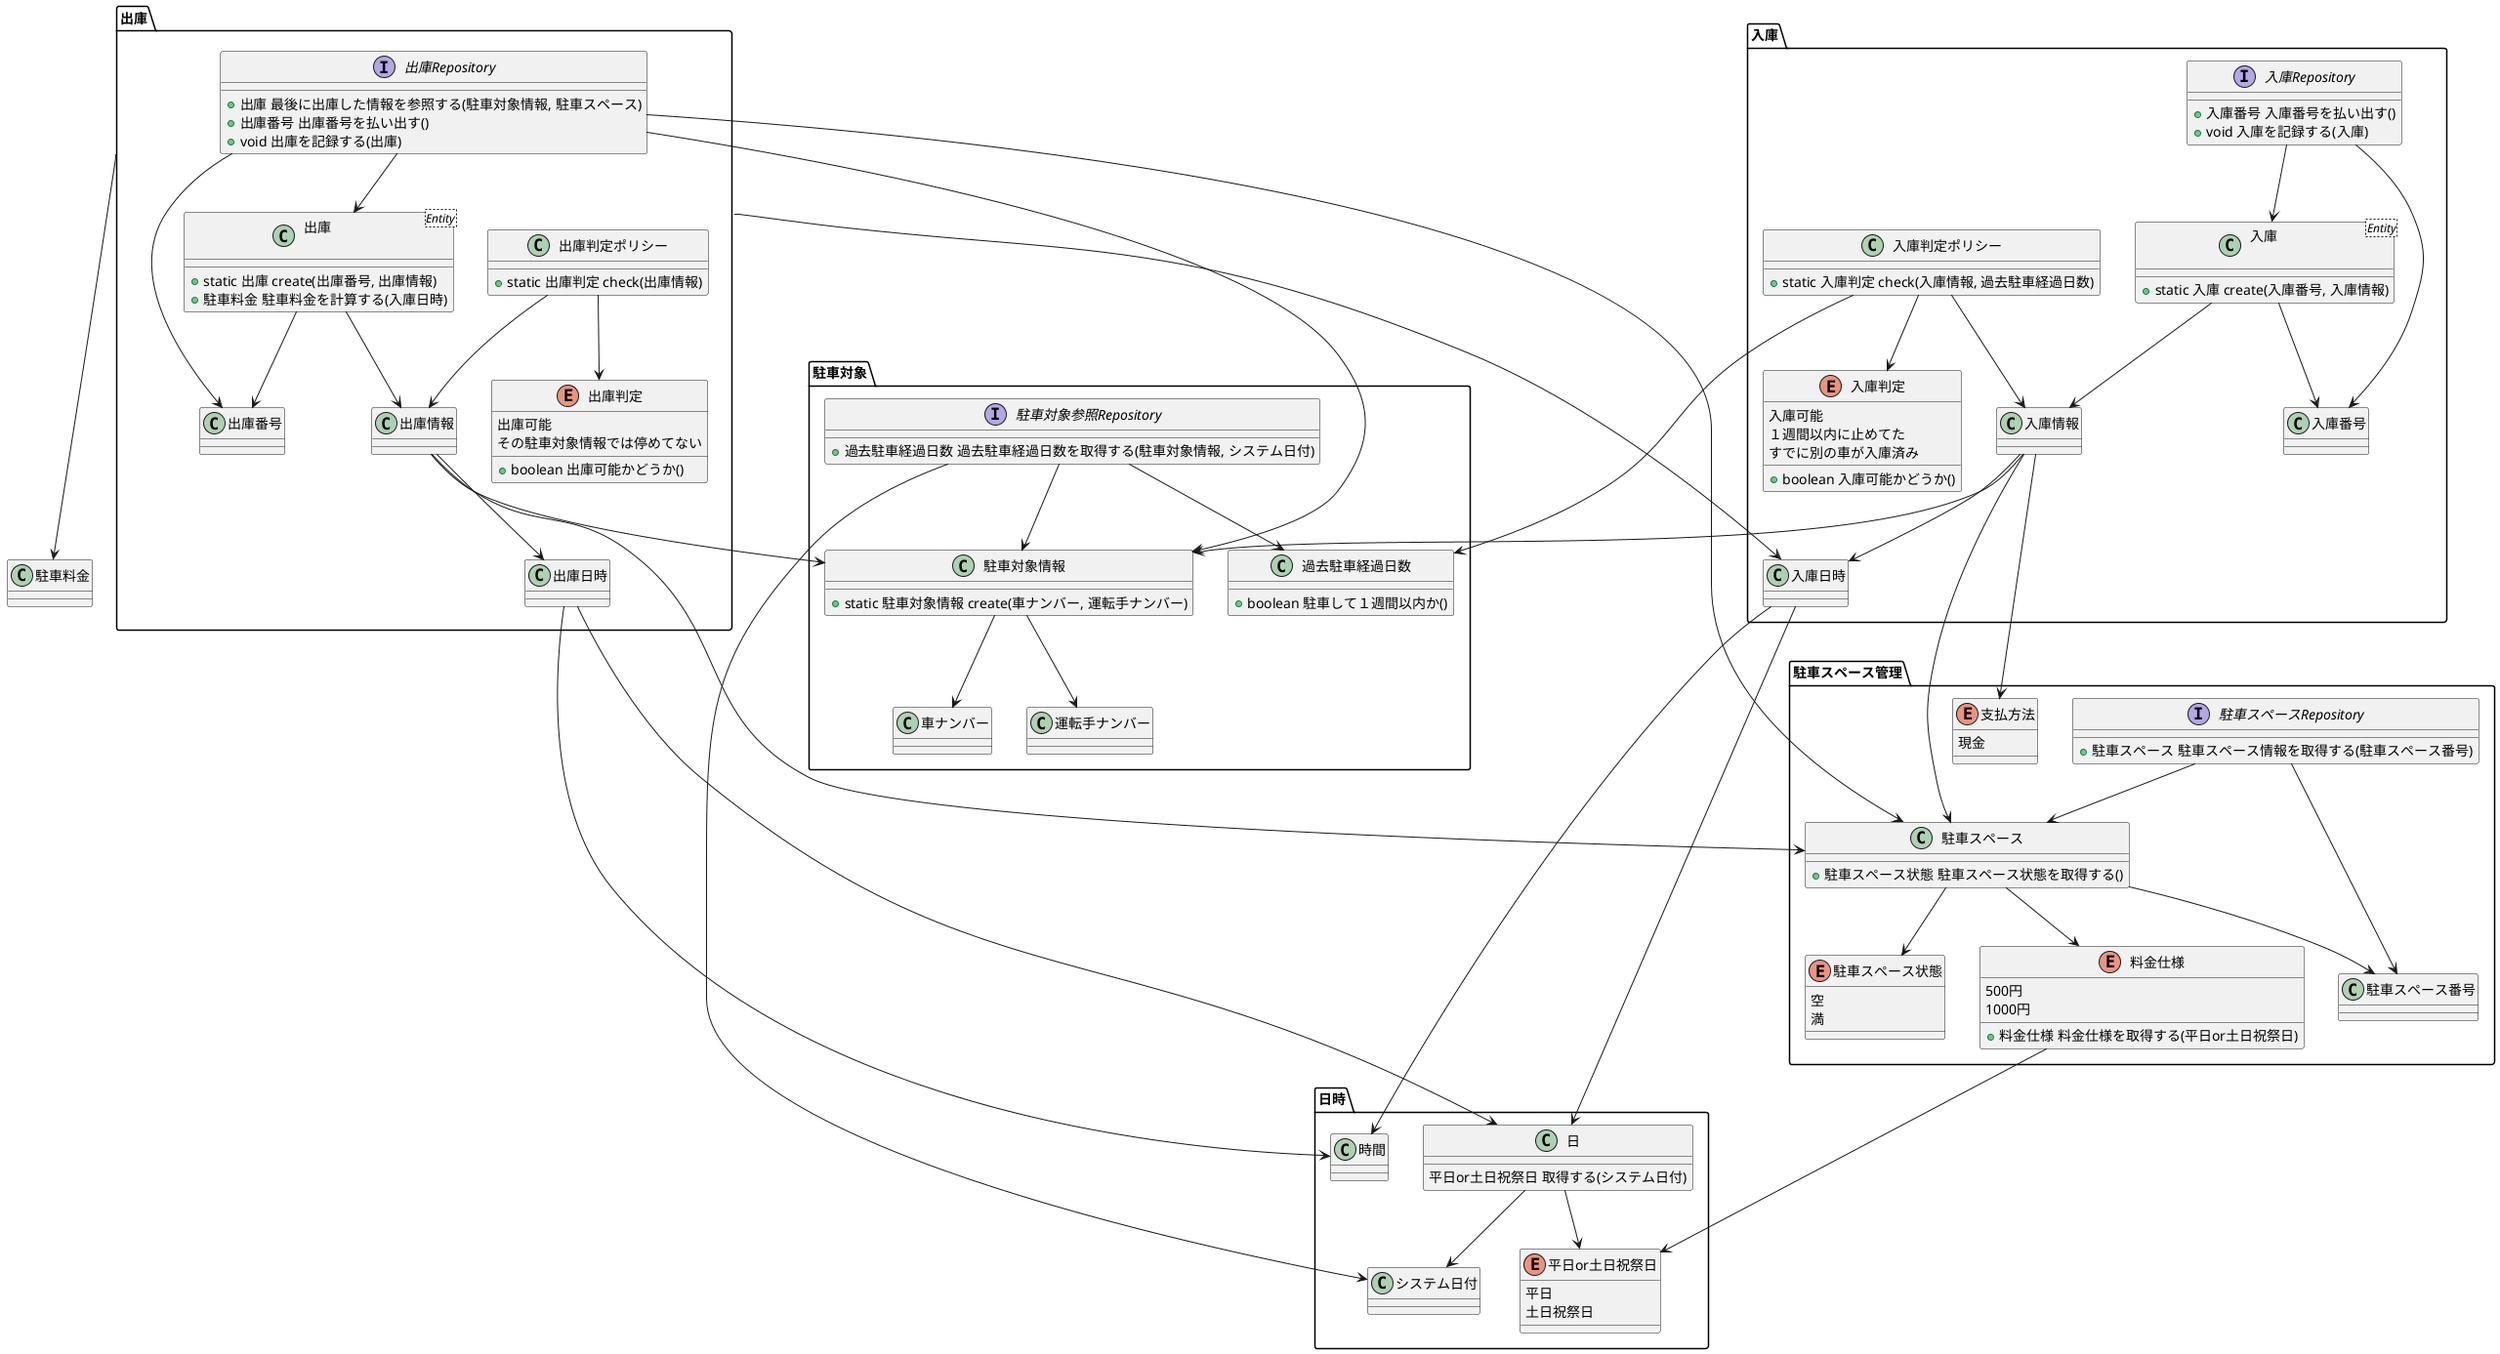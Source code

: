 @startuml

package 駐車対象 {
  interface 駐車対象参照Repository {
    + 過去駐車経過日数 過去駐車経過日数を取得する(駐車対象情報, システム日付)
  }
  class 駐車対象情報 {
    + static 駐車対象情報 create(車ナンバー, 運転手ナンバー)
  }
  class 車ナンバー {
  }
  class 運転手ナンバー {
  }
  class 過去駐車経過日数 {
    + boolean 駐車して１週間以内か()
  }
  駐車対象参照Repository --> 駐車対象情報
  駐車対象参照Repository --> 過去駐車経過日数
  駐車対象情報 --> 車ナンバー
  駐車対象情報 --> 運転手ナンバー
}
package 入庫 {
  class 入庫情報 {
  }
  class 入庫番号 {
  }
  interface 入庫Repository {
    + 入庫番号 入庫番号を払い出す()
    + void 入庫を記録する(入庫)
  }
  class "入庫\n<Entity>" as 入庫 {
    + static 入庫 create(入庫番号, 入庫情報)
  }
  class 入庫日時 {
  }

  class 入庫判定ポリシー {
    + static 入庫判定 check(入庫情報, 過去駐車経過日数)
  }

  enum 入庫判定 {
    入庫可能
    １週間以内に止めてた
    すでに別の車が入庫済み
    + boolean 入庫可能かどうか()
  }

  入庫 --> 入庫番号
  入庫 --> 入庫情報
  入庫情報 --> 入庫日時

  入庫Repository --> 入庫番号
  入庫Repository --> 入庫

  入庫判定ポリシー --> 入庫情報
  入庫判定ポリシー --> 入庫判定

}

package 出庫 {
  class "出庫\n<Entity>" as 出庫 {
    + static 出庫 create(出庫番号, 出庫情報)
    + 駐車料金 駐車料金を計算する(入庫日時)
  }
  class 出庫番号 {
  }
  class 出庫情報 {
  }
  class 出庫日時 {
  }
  class 出庫判定ポリシー {
    + static 出庫判定 check(出庫情報)
  }
  enum 出庫判定 {
    出庫可能
    その駐車対象情報では停めてない
    + boolean 出庫可能かどうか()
  }
  interface 出庫Repository {
    + 出庫 最後に出庫した情報を参照する(駐車対象情報, 駐車スペース)
    + 出庫番号 出庫番号を払い出す()
    + void 出庫を記録する(出庫)
  }

  出庫 --> 出庫番号
  出庫 --> 出庫情報
  出庫情報 --> 出庫日時
  出庫Repository --> 出庫番号
  出庫Repository --> 出庫
  出庫判定ポリシー --> 出庫情報
  出庫判定ポリシー --> 出庫判定
}

package 駐車スペース管理 {
  class 駐車スペース {
    + 駐車スペース状態 駐車スペース状態を取得する()
  }
  enum 駐車スペース状態 {
    空
    満
  }
  class 駐車スペース番号 {
  }
  interface 駐車スペースRepository {
    + 駐車スペース 駐車スペース情報を取得する(駐車スペース番号)
  }
  enum 料金仕様 {
    500円
    1000円
    + 料金仕様 料金仕様を取得する(平日or土日祝祭日)
  }

  enum 支払方法 {
    現金
  }
  駐車スペースRepository --> 駐車スペース番号
  駐車スペースRepository --> 駐車スペース
  駐車スペース --> 駐車スペース番号
  駐車スペース --> 駐車スペース状態
  駐車スペース --> 料金仕様
}

package 日時 {
  class 日 {
    平日or土日祝祭日 取得する(システム日付)
  }
  class 時間 {
  }
  enum 平日or土日祝祭日 {
    平日
    土日祝祭日
  }

  日 --> システム日付
}

出庫 ----> 駐車料金

入庫情報 --> 支払方法
入庫情報 --> 駐車対象情報
入庫情報 ----> 駐車スペース

入庫判定ポリシー --> 過去駐車経過日数

入庫日時 -----> 日
入庫日時 -----> 時間
出庫日時 -----> 日
出庫日時 -----> 時間

出庫 --> 入庫日時
出庫Repository --> 駐車対象情報
出庫Repository --> 駐車スペース

出庫情報 --> 駐車対象情報
出庫情報 --> 駐車スペース

駐車対象参照Repository --> システム日付

料金仕様 --> 平日or土日祝祭日
日 --> 平日or土日祝祭日


/'
「ちょっと考えるの諦めたところ」
・車とか運転手というドメイン出そうとしたけど、そこまでやるの面倒だったんでナンバーだけ持たせるようにした。
・入庫、出庫を人の手で管理するときは、申請書的なものが必要になるが今回割愛した。出すべき？

「いまだに腑に落ちない点」
・駐車料金のドメインを作り出したが、どこのパッケージにも属さない。ちょっと微妙な気がする
・駐車料金を出すために出庫から入庫日時の線が出てるのおかしい気がする。。
・１週間以内に停めたことがあるかどうかを過去駐車経過日数としてあらわしたが、駐車対象情報に持たせておいてよいものか。。
 '/
@enduml
